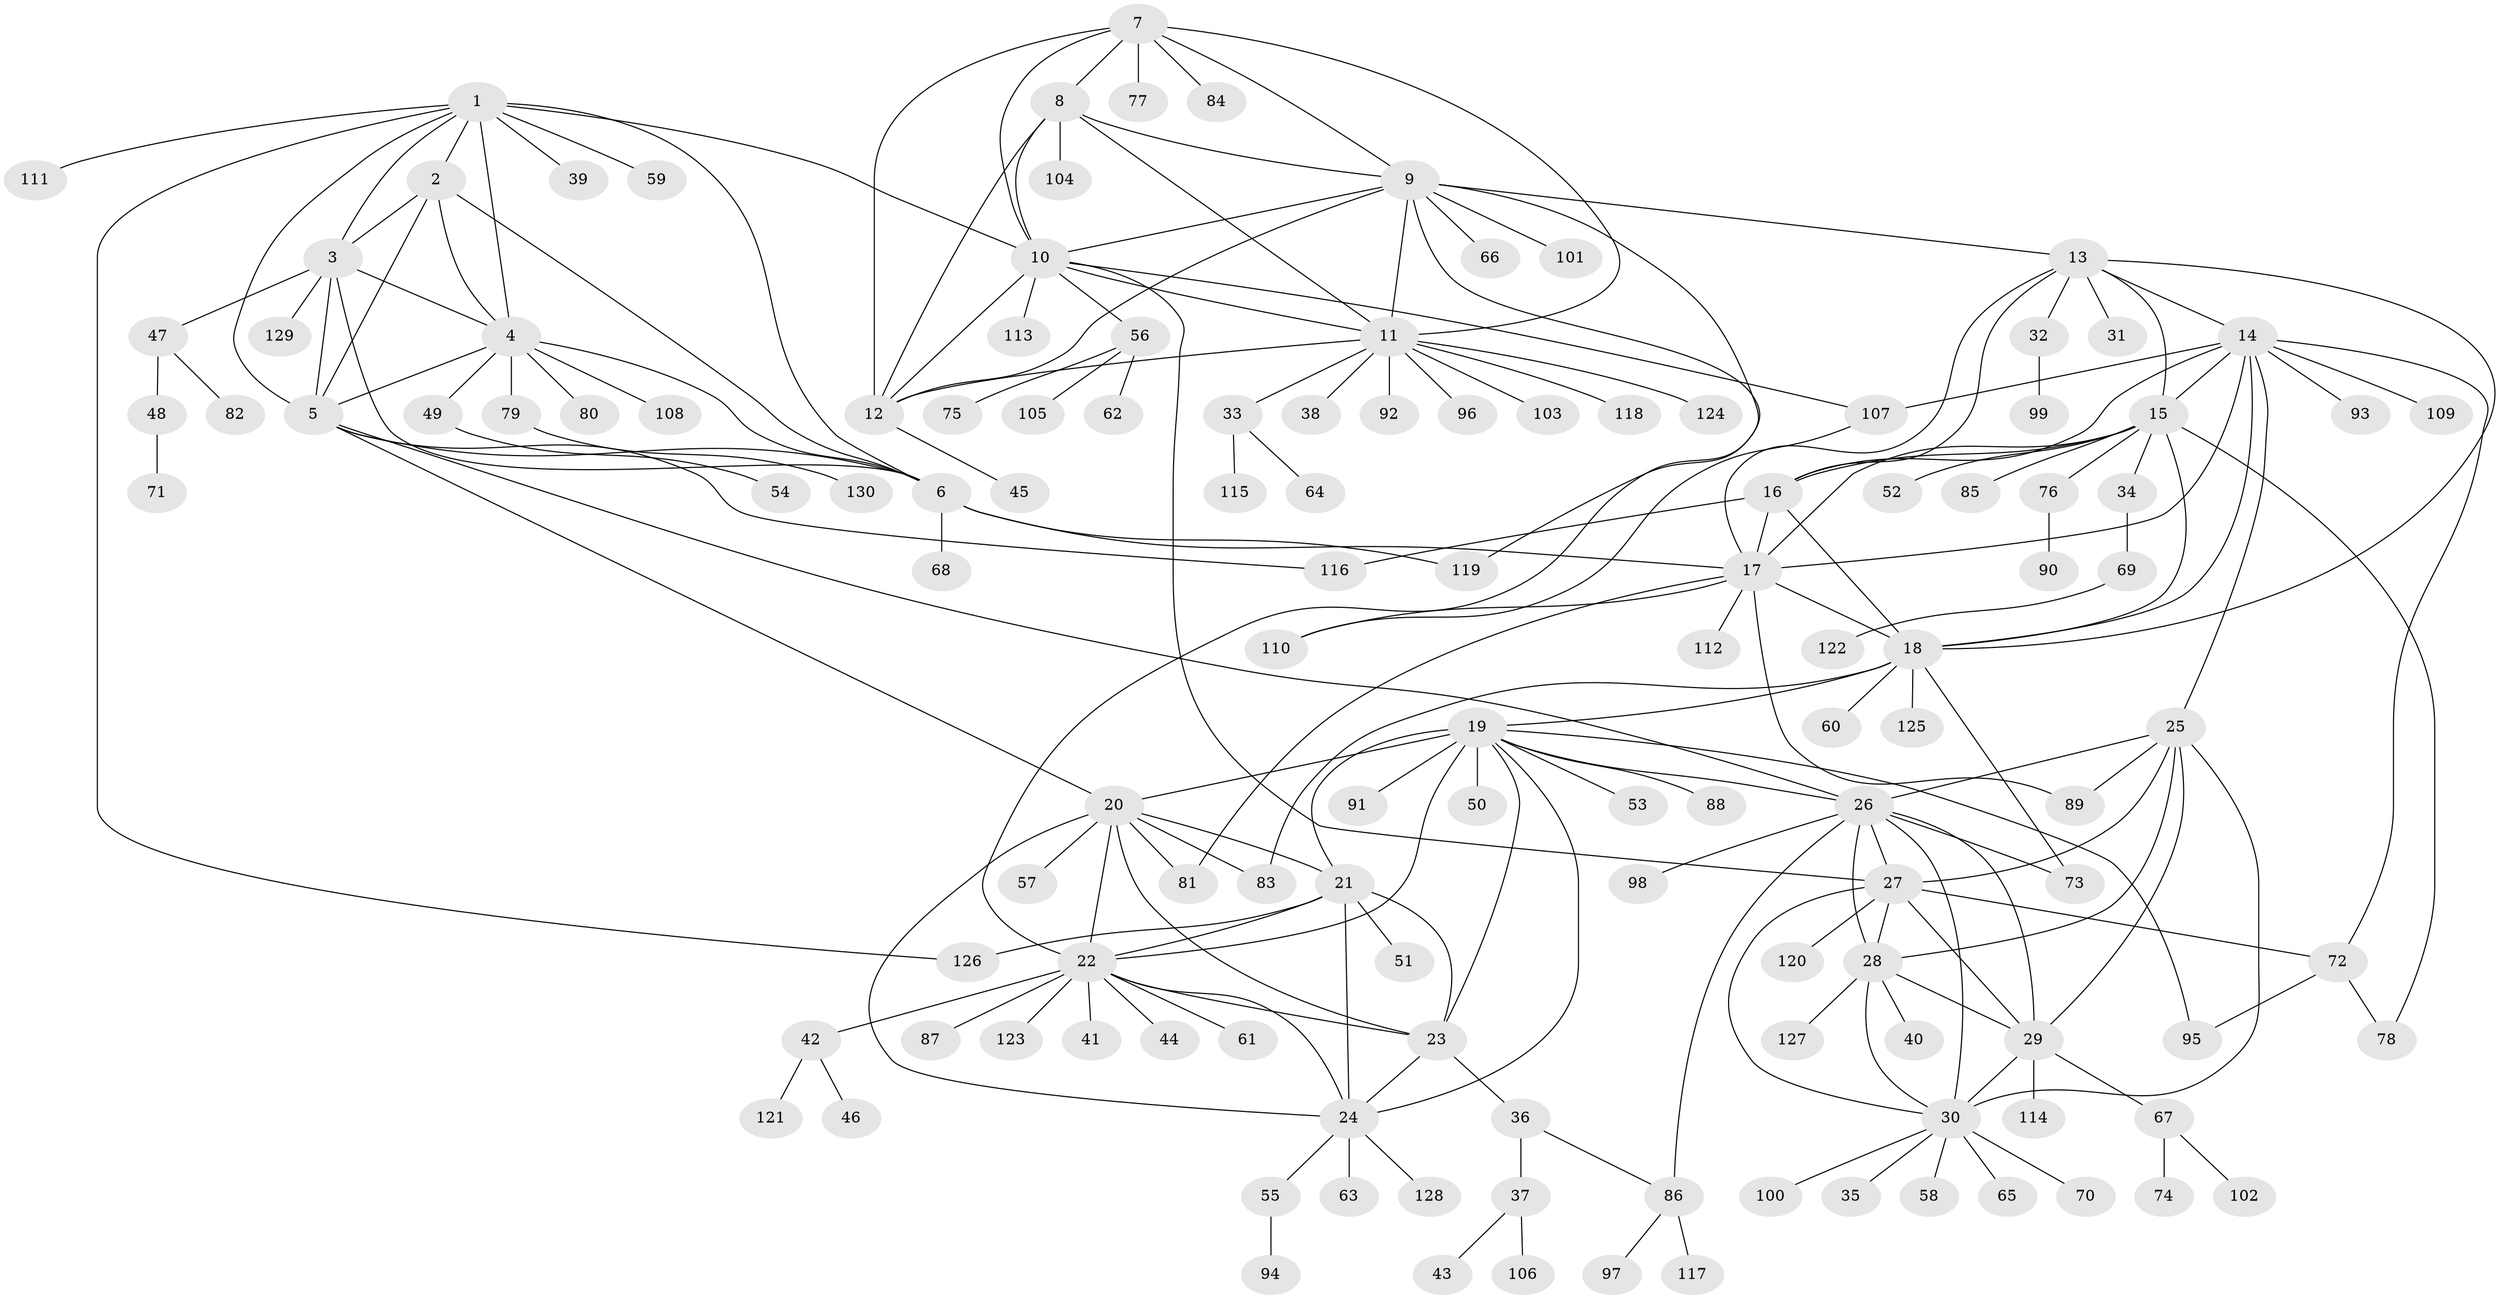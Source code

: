 // Generated by graph-tools (version 1.1) at 2025/11/02/27/25 16:11:30]
// undirected, 130 vertices, 198 edges
graph export_dot {
graph [start="1"]
  node [color=gray90,style=filled];
  1;
  2;
  3;
  4;
  5;
  6;
  7;
  8;
  9;
  10;
  11;
  12;
  13;
  14;
  15;
  16;
  17;
  18;
  19;
  20;
  21;
  22;
  23;
  24;
  25;
  26;
  27;
  28;
  29;
  30;
  31;
  32;
  33;
  34;
  35;
  36;
  37;
  38;
  39;
  40;
  41;
  42;
  43;
  44;
  45;
  46;
  47;
  48;
  49;
  50;
  51;
  52;
  53;
  54;
  55;
  56;
  57;
  58;
  59;
  60;
  61;
  62;
  63;
  64;
  65;
  66;
  67;
  68;
  69;
  70;
  71;
  72;
  73;
  74;
  75;
  76;
  77;
  78;
  79;
  80;
  81;
  82;
  83;
  84;
  85;
  86;
  87;
  88;
  89;
  90;
  91;
  92;
  93;
  94;
  95;
  96;
  97;
  98;
  99;
  100;
  101;
  102;
  103;
  104;
  105;
  106;
  107;
  108;
  109;
  110;
  111;
  112;
  113;
  114;
  115;
  116;
  117;
  118;
  119;
  120;
  121;
  122;
  123;
  124;
  125;
  126;
  127;
  128;
  129;
  130;
  1 -- 2;
  1 -- 3;
  1 -- 4;
  1 -- 5;
  1 -- 6;
  1 -- 10;
  1 -- 39;
  1 -- 59;
  1 -- 111;
  1 -- 126;
  2 -- 3;
  2 -- 4;
  2 -- 5;
  2 -- 6;
  3 -- 4;
  3 -- 5;
  3 -- 6;
  3 -- 47;
  3 -- 129;
  4 -- 5;
  4 -- 6;
  4 -- 49;
  4 -- 79;
  4 -- 80;
  4 -- 108;
  5 -- 6;
  5 -- 20;
  5 -- 26;
  5 -- 116;
  6 -- 17;
  6 -- 68;
  6 -- 119;
  7 -- 8;
  7 -- 9;
  7 -- 10;
  7 -- 11;
  7 -- 12;
  7 -- 77;
  7 -- 84;
  8 -- 9;
  8 -- 10;
  8 -- 11;
  8 -- 12;
  8 -- 104;
  9 -- 10;
  9 -- 11;
  9 -- 12;
  9 -- 13;
  9 -- 22;
  9 -- 66;
  9 -- 101;
  9 -- 119;
  10 -- 11;
  10 -- 12;
  10 -- 27;
  10 -- 56;
  10 -- 107;
  10 -- 113;
  11 -- 12;
  11 -- 33;
  11 -- 38;
  11 -- 92;
  11 -- 96;
  11 -- 103;
  11 -- 118;
  11 -- 124;
  12 -- 45;
  13 -- 14;
  13 -- 15;
  13 -- 16;
  13 -- 17;
  13 -- 18;
  13 -- 31;
  13 -- 32;
  14 -- 15;
  14 -- 16;
  14 -- 17;
  14 -- 18;
  14 -- 25;
  14 -- 72;
  14 -- 93;
  14 -- 107;
  14 -- 109;
  15 -- 16;
  15 -- 17;
  15 -- 18;
  15 -- 34;
  15 -- 52;
  15 -- 76;
  15 -- 78;
  15 -- 85;
  16 -- 17;
  16 -- 18;
  16 -- 116;
  17 -- 18;
  17 -- 81;
  17 -- 89;
  17 -- 110;
  17 -- 112;
  18 -- 19;
  18 -- 60;
  18 -- 73;
  18 -- 83;
  18 -- 125;
  19 -- 20;
  19 -- 21;
  19 -- 22;
  19 -- 23;
  19 -- 24;
  19 -- 26;
  19 -- 50;
  19 -- 53;
  19 -- 88;
  19 -- 91;
  19 -- 95;
  20 -- 21;
  20 -- 22;
  20 -- 23;
  20 -- 24;
  20 -- 57;
  20 -- 81;
  20 -- 83;
  21 -- 22;
  21 -- 23;
  21 -- 24;
  21 -- 51;
  21 -- 126;
  22 -- 23;
  22 -- 24;
  22 -- 41;
  22 -- 42;
  22 -- 44;
  22 -- 61;
  22 -- 87;
  22 -- 123;
  23 -- 24;
  23 -- 36;
  24 -- 55;
  24 -- 63;
  24 -- 128;
  25 -- 26;
  25 -- 27;
  25 -- 28;
  25 -- 29;
  25 -- 30;
  25 -- 89;
  26 -- 27;
  26 -- 28;
  26 -- 29;
  26 -- 30;
  26 -- 73;
  26 -- 86;
  26 -- 98;
  27 -- 28;
  27 -- 29;
  27 -- 30;
  27 -- 72;
  27 -- 120;
  28 -- 29;
  28 -- 30;
  28 -- 40;
  28 -- 127;
  29 -- 30;
  29 -- 67;
  29 -- 114;
  30 -- 35;
  30 -- 58;
  30 -- 65;
  30 -- 70;
  30 -- 100;
  32 -- 99;
  33 -- 64;
  33 -- 115;
  34 -- 69;
  36 -- 37;
  36 -- 86;
  37 -- 43;
  37 -- 106;
  42 -- 46;
  42 -- 121;
  47 -- 48;
  47 -- 82;
  48 -- 71;
  49 -- 54;
  55 -- 94;
  56 -- 62;
  56 -- 75;
  56 -- 105;
  67 -- 74;
  67 -- 102;
  69 -- 122;
  72 -- 78;
  72 -- 95;
  76 -- 90;
  79 -- 130;
  86 -- 97;
  86 -- 117;
  107 -- 110;
}
